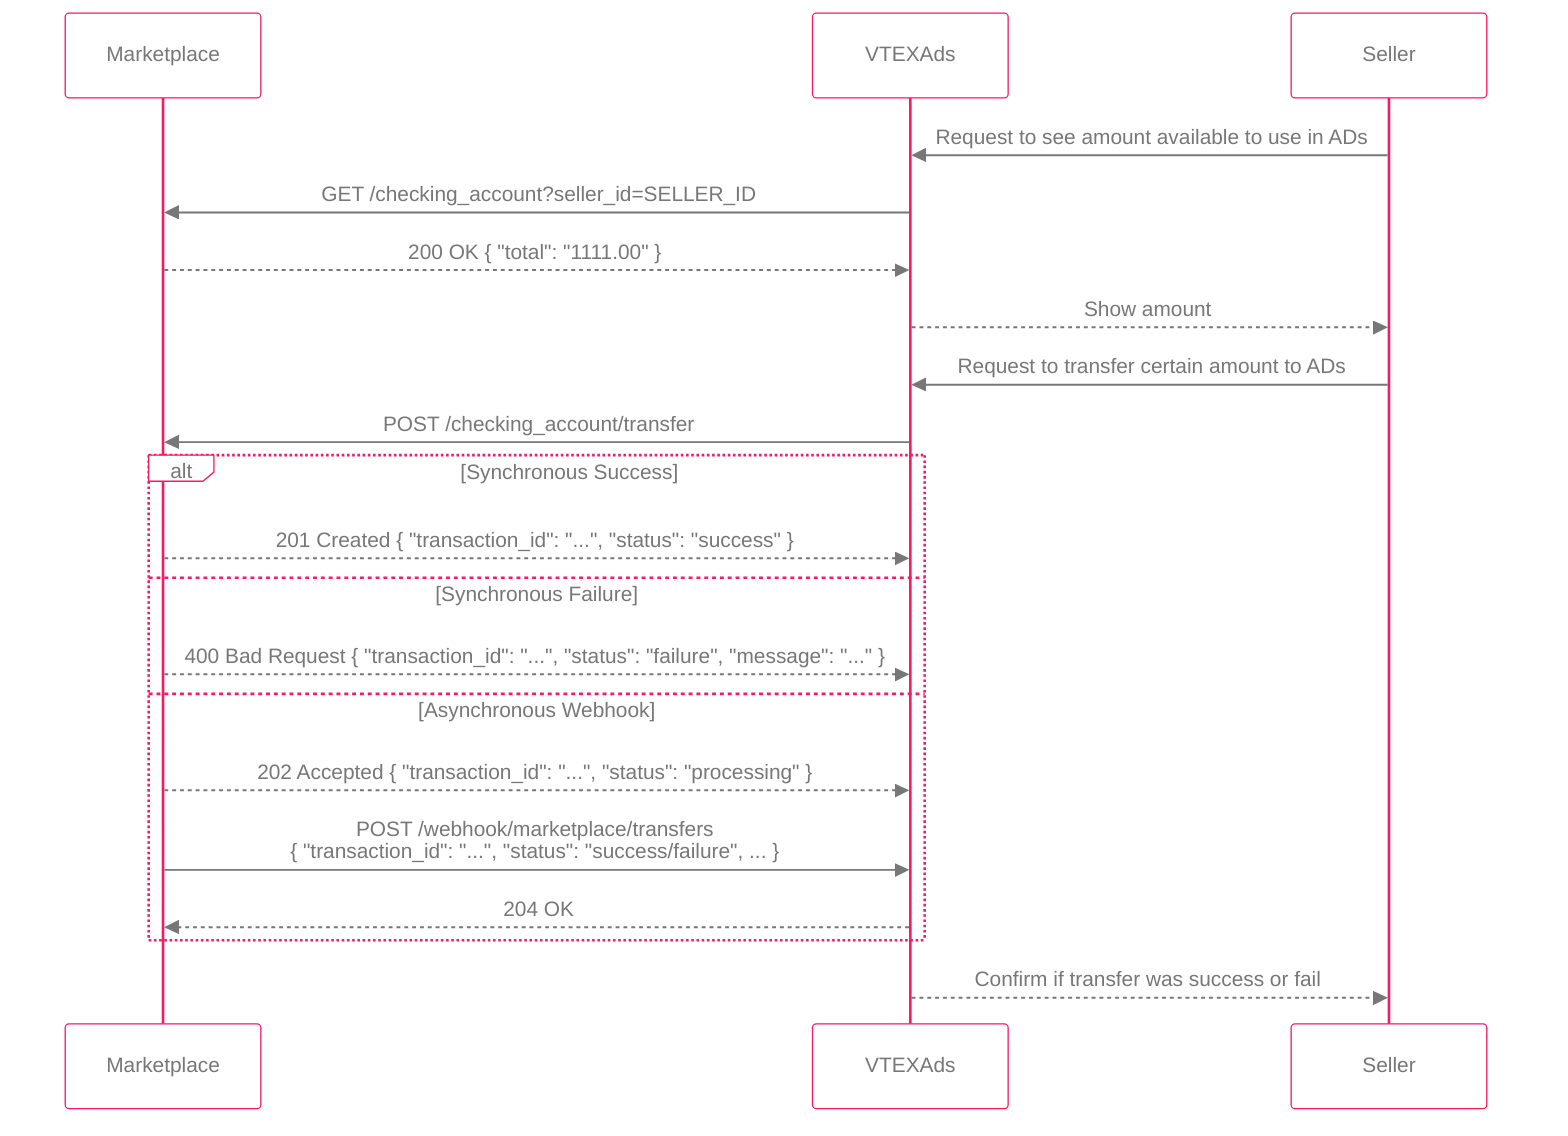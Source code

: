 %%{
  init: {
    "theme": "base",
    "themeVariables": {
        "primaryColor": "#FFF",
        "primaryBorderColor": "#F71963",
        "lineColor": "#F71963",
        "textColor": "#777",
        "actorTextColor": "#777"
    }
  }
}%%
sequenceDiagram
    participant Marketplace
    participant VTEXAds
    participant Seller

    Seller->>VTEXAds: Request to see amount available to use in ADs
    VTEXAds->>Marketplace: GET /checking_account?seller_id=SELLER_ID
    Marketplace-->>VTEXAds: 200 OK { "total": "1111.00" }
    VTEXAds-->>Seller: Show amount

    Seller->>VTEXAds: Request to transfer certain amount to ADs
    VTEXAds->>Marketplace: POST /checking_account/transfer
    alt Synchronous Success
        Marketplace-->>VTEXAds: 201 Created { "transaction_id": "...", "status": "success" }
    else Synchronous Failure
        Marketplace-->>VTEXAds: 400 Bad Request { "transaction_id": "...", "status": "failure", "message": "..." }
    else Asynchronous Webhook
        Marketplace-->>VTEXAds: 202 Accepted { "transaction_id": "...", "status": "processing" }
        Marketplace->>VTEXAds: POST /webhook/marketplace/transfers <br/>{ "transaction_id": "...", "status": "success/failure", ... }
        VTEXAds-->>Marketplace: 204 OK
    end
    VTEXAds-->>Seller: Confirm if transfer was success or fail